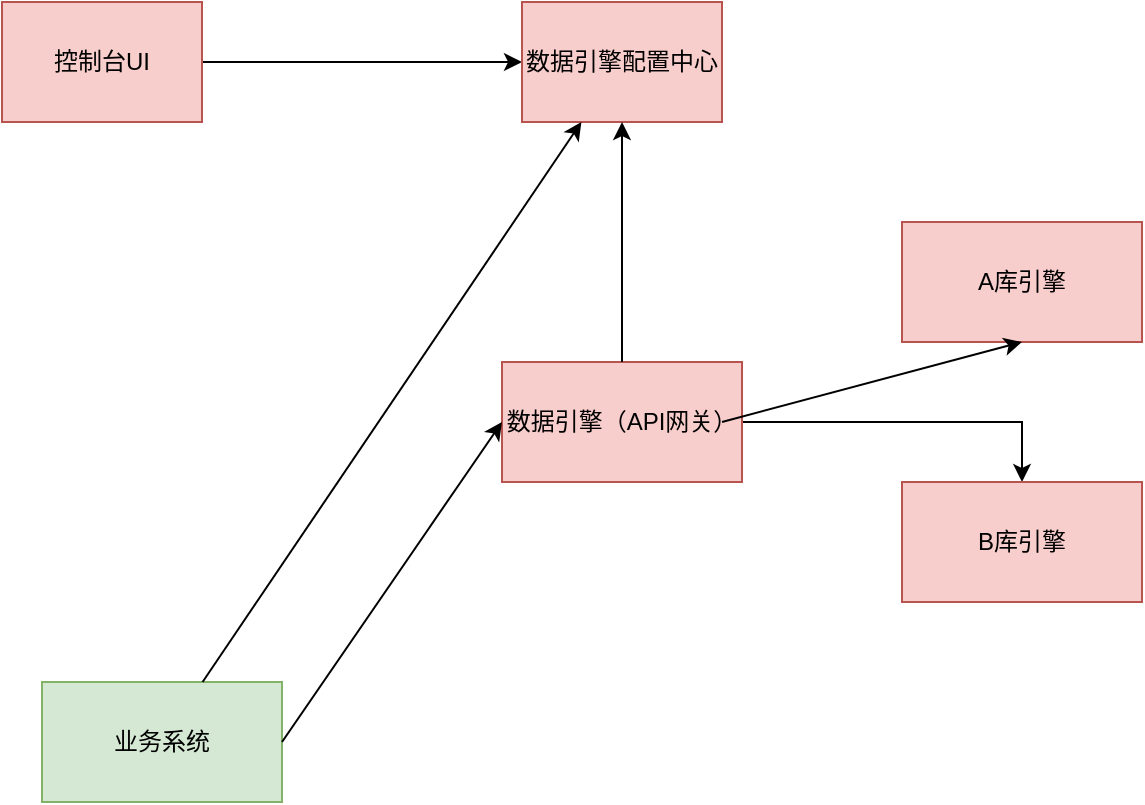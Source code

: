 <mxfile version="13.0.1" type="device"><diagram id="1Bi0Jc9gd--gRT6fus1o" name="第 1 页"><mxGraphModel dx="946" dy="625" grid="1" gridSize="10" guides="1" tooltips="1" connect="1" arrows="1" fold="1" page="1" pageScale="1" pageWidth="827" pageHeight="1169" math="0" shadow="0"><root><mxCell id="0"/><mxCell id="1" parent="0"/><mxCell id="6ZHDOrAnVyekvCcEA5hM-5" value="" style="edgeStyle=orthogonalEdgeStyle;rounded=0;orthogonalLoop=1;jettySize=auto;html=1;" parent="1" source="6ZHDOrAnVyekvCcEA5hM-1" target="6ZHDOrAnVyekvCcEA5hM-4" edge="1"><mxGeometry relative="1" as="geometry"/></mxCell><mxCell id="6ZHDOrAnVyekvCcEA5hM-1" value="控制台UI" style="rounded=0;whiteSpace=wrap;html=1;fillColor=#f8cecc;strokeColor=#b85450;" parent="1" vertex="1"><mxGeometry x="30" y="140" width="100" height="60" as="geometry"/></mxCell><mxCell id="6ZHDOrAnVyekvCcEA5hM-4" value="数据引擎配置中心" style="rounded=0;whiteSpace=wrap;html=1;fillColor=#f8cecc;strokeColor=#b85450;" parent="1" vertex="1"><mxGeometry x="290" y="140" width="100" height="60" as="geometry"/></mxCell><mxCell id="6ZHDOrAnVyekvCcEA5hM-8" value="" style="edgeStyle=orthogonalEdgeStyle;rounded=0;orthogonalLoop=1;jettySize=auto;html=1;entryX=0.5;entryY=0;entryDx=0;entryDy=0;" parent="1" source="6ZHDOrAnVyekvCcEA5hM-2" target="6ZHDOrAnVyekvCcEA5hM-9" edge="1"><mxGeometry relative="1" as="geometry"/></mxCell><mxCell id="6ZHDOrAnVyekvCcEA5hM-2" value="数据引擎（API网关）" style="rounded=0;whiteSpace=wrap;html=1;fillColor=#f8cecc;strokeColor=#b85450;" parent="1" vertex="1"><mxGeometry x="280" y="320" width="120" height="60" as="geometry"/></mxCell><mxCell id="6ZHDOrAnVyekvCcEA5hM-7" value="A库引擎" style="rounded=0;whiteSpace=wrap;html=1;fillColor=#f8cecc;strokeColor=#b85450;" parent="1" vertex="1"><mxGeometry x="480" y="250" width="120" height="60" as="geometry"/></mxCell><mxCell id="6ZHDOrAnVyekvCcEA5hM-6" value="业务系统" style="rounded=0;whiteSpace=wrap;html=1;fillColor=#d5e8d4;strokeColor=#82b366;" parent="1" vertex="1"><mxGeometry x="50" y="480" width="120" height="60" as="geometry"/></mxCell><mxCell id="6ZHDOrAnVyekvCcEA5hM-9" value="B库引擎" style="rounded=0;whiteSpace=wrap;html=1;fillColor=#f8cecc;strokeColor=#b85450;" parent="1" vertex="1"><mxGeometry x="480" y="380" width="120" height="60" as="geometry"/></mxCell><mxCell id="6ZHDOrAnVyekvCcEA5hM-10" value="" style="endArrow=classic;html=1;entryX=0.5;entryY=1;entryDx=0;entryDy=0;" parent="1" target="6ZHDOrAnVyekvCcEA5hM-7" edge="1"><mxGeometry width="50" height="50" relative="1" as="geometry"><mxPoint x="390" y="350" as="sourcePoint"/><mxPoint x="440" y="300" as="targetPoint"/></mxGeometry></mxCell><mxCell id="6ZHDOrAnVyekvCcEA5hM-11" value="" style="endArrow=classic;html=1;exitX=0.5;exitY=0;exitDx=0;exitDy=0;" parent="1" source="6ZHDOrAnVyekvCcEA5hM-2" target="6ZHDOrAnVyekvCcEA5hM-4" edge="1"><mxGeometry width="50" height="50" relative="1" as="geometry"><mxPoint x="390" y="350" as="sourcePoint"/><mxPoint x="440" y="300" as="targetPoint"/></mxGeometry></mxCell><mxCell id="6ZHDOrAnVyekvCcEA5hM-12" value="" style="endArrow=classic;html=1;exitX=1;exitY=0.5;exitDx=0;exitDy=0;entryX=0;entryY=0.5;entryDx=0;entryDy=0;" parent="1" source="6ZHDOrAnVyekvCcEA5hM-6" target="6ZHDOrAnVyekvCcEA5hM-2" edge="1"><mxGeometry width="50" height="50" relative="1" as="geometry"><mxPoint x="390" y="350" as="sourcePoint"/><mxPoint x="440" y="300" as="targetPoint"/></mxGeometry></mxCell><mxCell id="6ZHDOrAnVyekvCcEA5hM-14" value="" style="endArrow=classic;html=1;" parent="1" source="6ZHDOrAnVyekvCcEA5hM-6" target="6ZHDOrAnVyekvCcEA5hM-4" edge="1"><mxGeometry width="50" height="50" relative="1" as="geometry"><mxPoint x="390" y="350" as="sourcePoint"/><mxPoint x="440" y="300" as="targetPoint"/></mxGeometry></mxCell></root></mxGraphModel></diagram></mxfile>